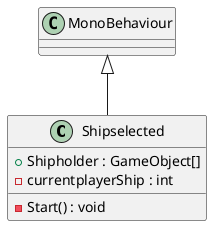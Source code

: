 @startuml
class Shipselected {
    + Shipholder : GameObject[]
    - currentplayerShip : int
    - Start() : void
}
MonoBehaviour <|-- Shipselected
@enduml
